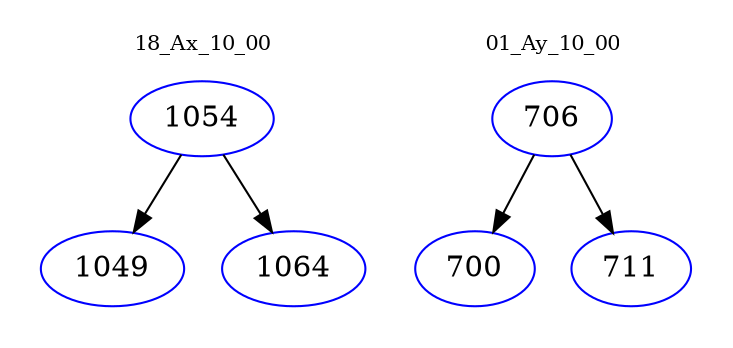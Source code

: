 digraph{
subgraph cluster_0 {
color = white
label = "18_Ax_10_00";
fontsize=10;
T0_1054 [label="1054", color="blue"]
T0_1054 -> T0_1049 [color="black"]
T0_1049 [label="1049", color="blue"]
T0_1054 -> T0_1064 [color="black"]
T0_1064 [label="1064", color="blue"]
}
subgraph cluster_1 {
color = white
label = "01_Ay_10_00";
fontsize=10;
T1_706 [label="706", color="blue"]
T1_706 -> T1_700 [color="black"]
T1_700 [label="700", color="blue"]
T1_706 -> T1_711 [color="black"]
T1_711 [label="711", color="blue"]
}
}

